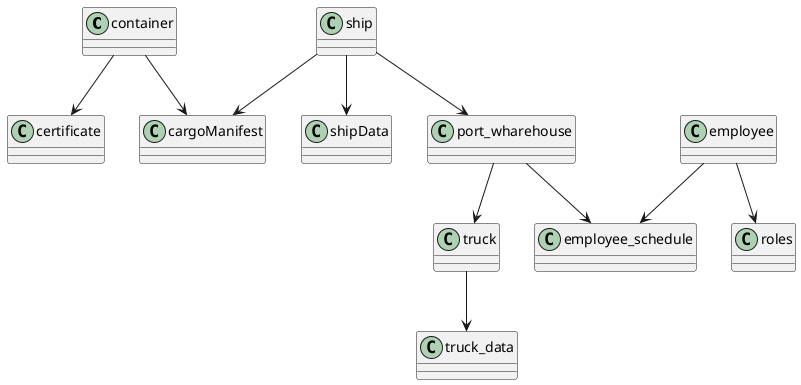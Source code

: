 @startuml

class container{}
class certificate{}
class ship{}
class shipData{}
class port_wharehouse{}
class roles{}
class employee{}
class cargoManifest{}
class truck{}
class truck_data

ship-->shipData
ship-->cargoManifest
ship--> port_wharehouse

container-->cargoManifest
container-->certificate

port_wharehouse-->truck
port_wharehouse-->employee_schedule

employee-->roles
employee-->employee_schedule

truck-->truck_data

@enduml